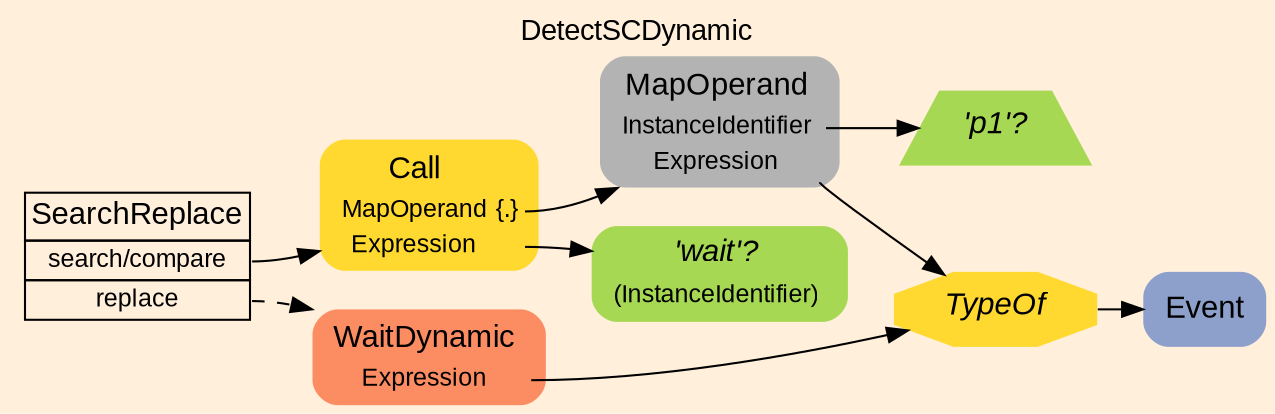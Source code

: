 digraph "DetectSCDynamic" {
label = "DetectSCDynamic"
labelloc = t
graph [
    rankdir = "LR"
    ranksep = 0.3
    bgcolor = antiquewhite1
    color = black
    fontcolor = black
    fontname = "Arial"
];
node [
    fontname = "Arial"
];
edge [
    fontname = "Arial"
];

// -------------------- transformation figure --------------------
// -------- block CR#B-1-4-0 ----------
"CR#B-1-4-0" [
    fillcolor = antiquewhite1
    fontsize = "12"
    fontcolor = grey40
    shape = "plaintext"
    label = <<TABLE BORDER="0" CELLBORDER="1" CELLSPACING="0">
     <TR><TD><FONT COLOR="black" POINT-SIZE="15">SearchReplace</FONT></TD></TR>
     <TR><TD PORT="port0"><FONT COLOR="black" POINT-SIZE="12">search/compare</FONT></TD></TR>
     <TR><TD PORT="port1"><FONT COLOR="black" POINT-SIZE="12">replace</FONT></TD></TR>
    </TABLE>>
    style = "filled"
    color = black
];

// -------- block #B-1-2-35 ----------
"#B-1-2-35" [
    fillcolor = "/set28/6"
    fontsize = "12"
    fontcolor = grey40
    shape = "plaintext"
    label = <<TABLE BORDER="0" CELLBORDER="0" CELLSPACING="0">
     <TR><TD><FONT COLOR="black" POINT-SIZE="15">Call</FONT></TD></TR>
     <TR><TD><FONT COLOR="black" POINT-SIZE="12">MapOperand</FONT></TD><TD PORT="port0"><FONT COLOR="black" POINT-SIZE="12">{.}</FONT></TD></TR>
     <TR><TD><FONT COLOR="black" POINT-SIZE="12">Expression</FONT></TD><TD PORT="port1"></TD></TR>
    </TABLE>>
    style = "rounded,filled"
];

// -------- block #B-1-2-36 ----------
"#B-1-2-36" [
    fillcolor = "/set28/8"
    fontsize = "12"
    fontcolor = grey40
    shape = "plaintext"
    label = <<TABLE BORDER="0" CELLBORDER="0" CELLSPACING="0">
     <TR><TD><FONT COLOR="black" POINT-SIZE="15">MapOperand</FONT></TD></TR>
     <TR><TD><FONT COLOR="black" POINT-SIZE="12">InstanceIdentifier</FONT></TD><TD PORT="port0"></TD></TR>
     <TR><TD><FONT COLOR="black" POINT-SIZE="12">Expression</FONT></TD><TD PORT="port1"></TD></TR>
    </TABLE>>
    style = "rounded,filled"
];

// -------- block #B-1-2-38 ----------
"#B-1-2-38" [
    fillcolor = "/set28/5"
    fontsize = "12"
    fontcolor = grey40
    shape = "trapezium"
    label = <<FONT COLOR="black" POINT-SIZE="15"><I>'p1'?</I></FONT>>
    style = "filled"
    penwidth = 0.0
];

// -------- block #B-1-2-39 ----------
"#B-1-2-39" [
    fillcolor = "/set28/6"
    fontsize = "12"
    fontcolor = grey40
    shape = "octagon"
    label = <<FONT COLOR="black" POINT-SIZE="15"><I>TypeOf</I></FONT>>
    style = "filled"
    penwidth = 0.0
];

// -------- block #B-1-2-40 ----------
"#B-1-2-40" [
    fillcolor = "/set28/3"
    fontsize = "12"
    fontcolor = grey40
    shape = "plaintext"
    label = <<TABLE BORDER="0" CELLBORDER="0" CELLSPACING="0">
     <TR><TD><FONT COLOR="black" POINT-SIZE="15">Event</FONT></TD></TR>
    </TABLE>>
    style = "rounded,filled"
];

// -------- block #B-1-2-37 ----------
"#B-1-2-37" [
    fillcolor = "/set28/5"
    fontsize = "12"
    fontcolor = grey40
    shape = "plaintext"
    label = <<TABLE BORDER="0" CELLBORDER="0" CELLSPACING="0">
     <TR><TD><FONT COLOR="black" POINT-SIZE="15"><I>'wait'?</I></FONT></TD></TR>
     <TR><TD><FONT COLOR="black" POINT-SIZE="12">(InstanceIdentifier)</FONT></TD><TD PORT="port0"></TD></TR>
    </TABLE>>
    style = "rounded,filled"
];

// -------- block #B-1-2-34 ----------
"#B-1-2-34" [
    fillcolor = "/set28/2"
    fontsize = "12"
    fontcolor = grey40
    shape = "plaintext"
    label = <<TABLE BORDER="0" CELLBORDER="0" CELLSPACING="0">
     <TR><TD><FONT COLOR="black" POINT-SIZE="15">WaitDynamic</FONT></TD></TR>
     <TR><TD><FONT COLOR="black" POINT-SIZE="12">Expression</FONT></TD><TD PORT="port0"></TD></TR>
    </TABLE>>
    style = "rounded,filled"
];

"CR#B-1-4-0":port0 -> "#B-1-2-35" [
    color = black
    fontcolor = black
];

"CR#B-1-4-0":port1 -> "#B-1-2-34" [
    style="dashed"
    color = black
    fontcolor = black
];

"#B-1-2-35":port0 -> "#B-1-2-36" [
    color = black
    fontcolor = black
];

"#B-1-2-35":port1 -> "#B-1-2-37" [
    color = black
    fontcolor = black
];

"#B-1-2-36":port0 -> "#B-1-2-38" [
    color = black
    fontcolor = black
];

"#B-1-2-36":port1 -> "#B-1-2-39" [
    color = black
    fontcolor = black
];

"#B-1-2-39" -> "#B-1-2-40" [
    color = black
    fontcolor = black
];

"#B-1-2-34":port0 -> "#B-1-2-39" [
    color = black
    fontcolor = black
];


}
